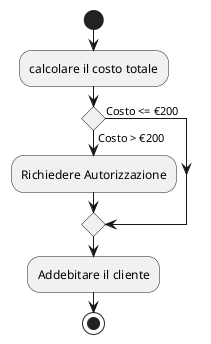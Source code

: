 @startuml addebito

start
:calcolare il costo totale;
if () then (Costo <= €200)
else (Costo > €200)
    :Richiedere Autorizzazione;
endif
:Addebitare il cliente;
stop
@enduml